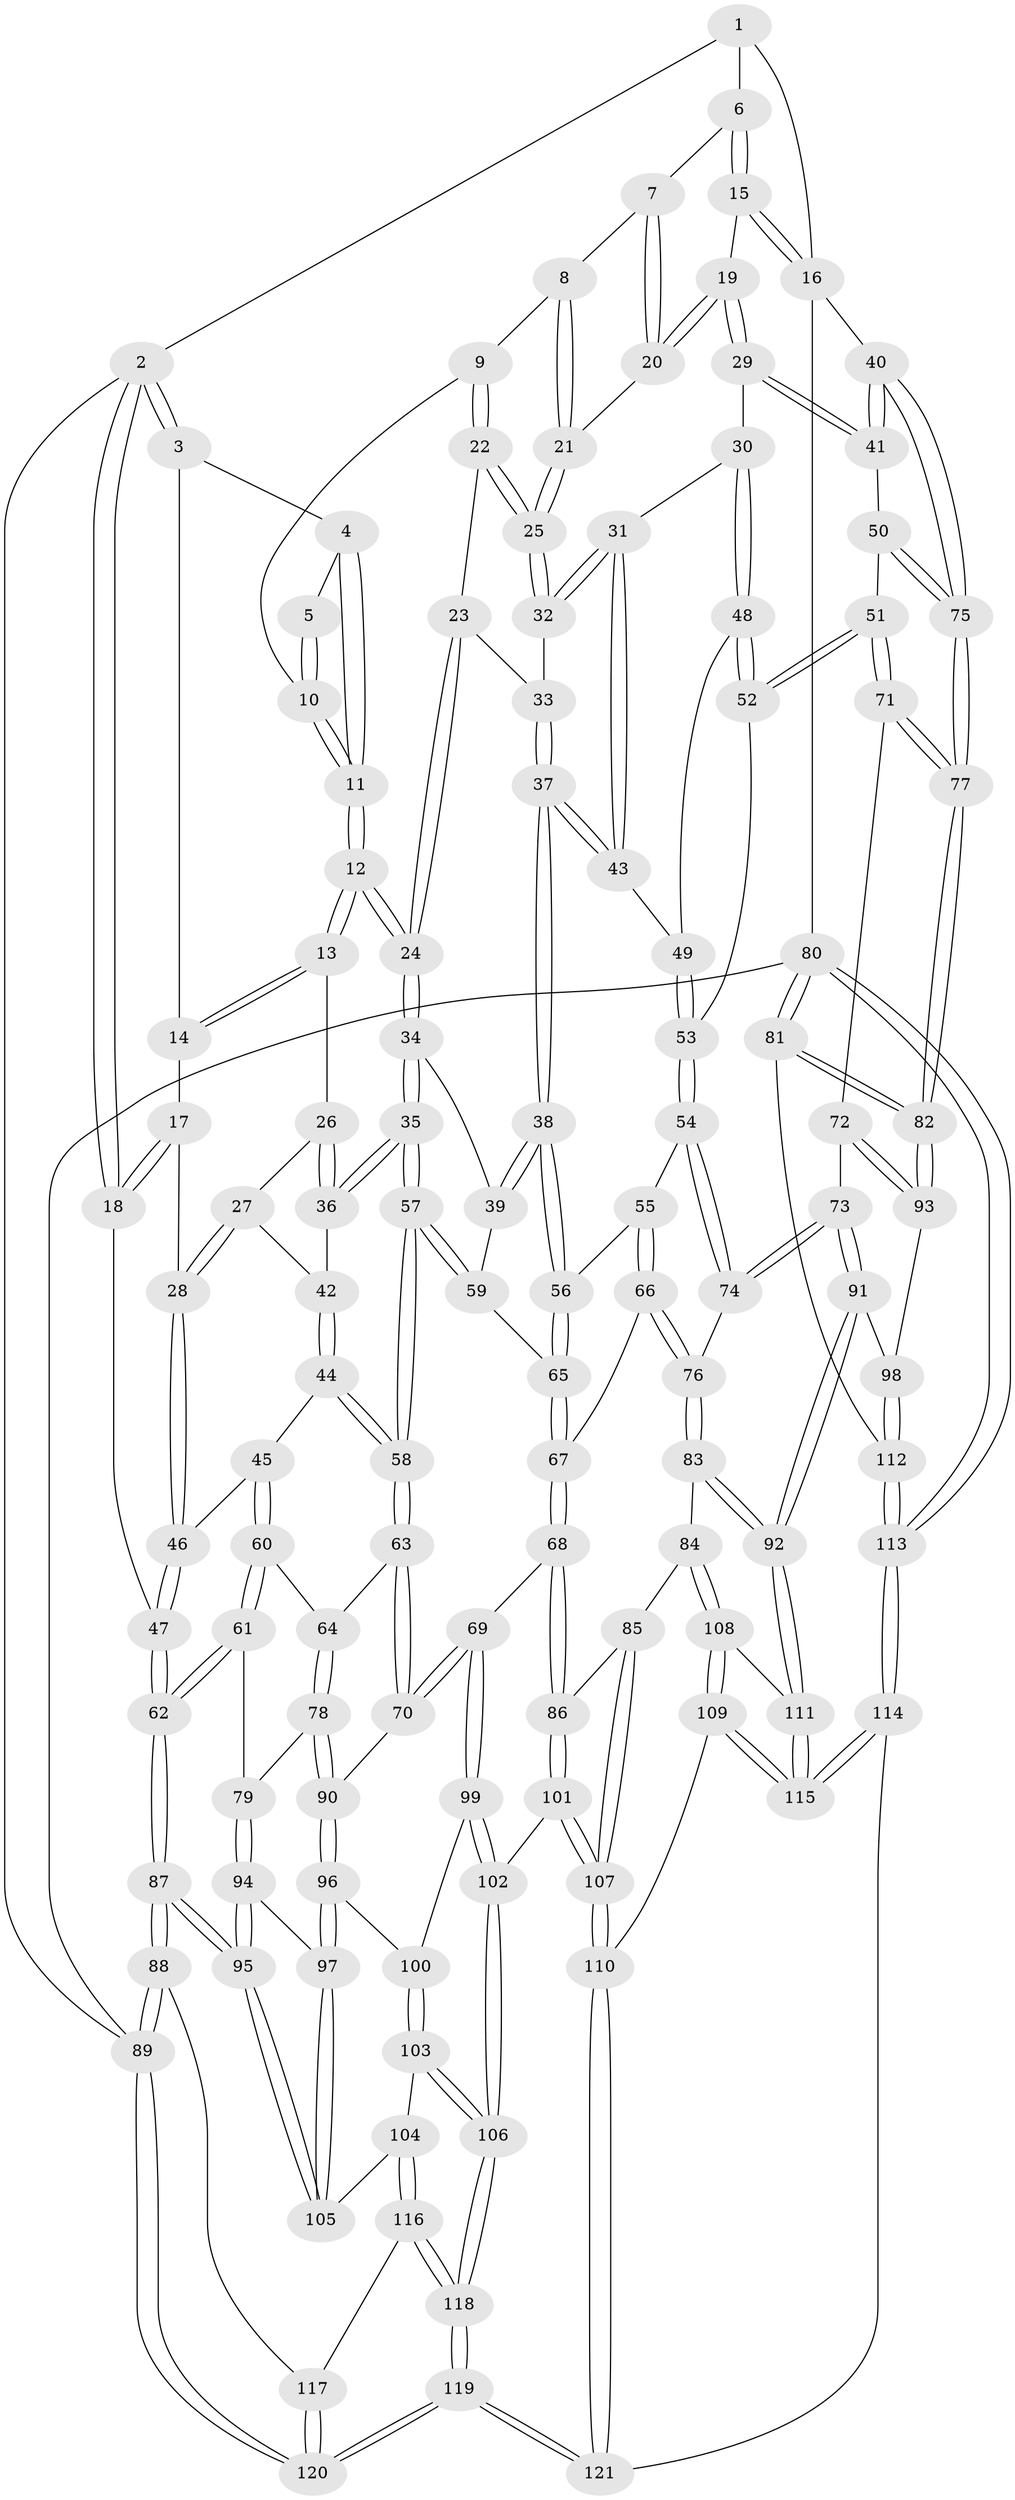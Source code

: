 // coarse degree distribution, {3: 0.15492957746478872, 5: 0.323943661971831, 4: 0.4084507042253521, 6: 0.11267605633802817}
// Generated by graph-tools (version 1.1) at 2025/42/03/06/25 10:42:35]
// undirected, 121 vertices, 299 edges
graph export_dot {
graph [start="1"]
  node [color=gray90,style=filled];
  1 [pos="+0.8062042201963399+0"];
  2 [pos="+0+0"];
  3 [pos="+0.0866913106824087+0"];
  4 [pos="+0.31915004500176286+0"];
  5 [pos="+0.6200027049326656+0"];
  6 [pos="+0.8340435721219382+0"];
  7 [pos="+0.7646092084844579+0.08228682090078687"];
  8 [pos="+0.7206066232799824+0.10515328257463166"];
  9 [pos="+0.6271140898638403+0.10627559995570701"];
  10 [pos="+0.5877667883224399+0.02308972083365538"];
  11 [pos="+0.38493378833998393+0.12648824077935666"];
  12 [pos="+0.3809444298508984+0.14522928130250806"];
  13 [pos="+0.24022984575284972+0.1660207669669314"];
  14 [pos="+0.14662615559375752+0.04541524103913393"];
  15 [pos="+0.9778583866290104+0.14876712026784347"];
  16 [pos="+1+0.14534460265791557"];
  17 [pos="+0.051454229994950855+0.17055022967875996"];
  18 [pos="+0+0.031130831852900533"];
  19 [pos="+0.8976832108695012+0.21988541028896372"];
  20 [pos="+0.8061044440786719+0.15239784040756427"];
  21 [pos="+0.7307281275523848+0.21033009021086044"];
  22 [pos="+0.6080232272393401+0.1618394903809988"];
  23 [pos="+0.5817019461369931+0.18885008373479598"];
  24 [pos="+0.3825008173049916+0.14777749959274444"];
  25 [pos="+0.7244684813070104+0.2324882068928574"];
  26 [pos="+0.22799787720263073+0.18227532283096518"];
  27 [pos="+0.15560774566194172+0.24515818173956538"];
  28 [pos="+0.1102302617188415+0.25518350389024663"];
  29 [pos="+0.8815770928883083+0.2561306787531312"];
  30 [pos="+0.8445098038803754+0.2751792085304759"];
  31 [pos="+0.7390014670888385+0.2750951685478207"];
  32 [pos="+0.7355146119357618+0.2677083126108716"];
  33 [pos="+0.5823470492613461+0.22756491438686144"];
  34 [pos="+0.3989333239115692+0.26875032668913806"];
  35 [pos="+0.3195543104926383+0.3679034991909476"];
  36 [pos="+0.29270706063740276+0.34636107122632986"];
  37 [pos="+0.5654722410672366+0.3455789657188513"];
  38 [pos="+0.5580250233362843+0.35235651197106843"];
  39 [pos="+0.5284903615510625+0.34480121026829086"];
  40 [pos="+1+0.365421659121497"];
  41 [pos="+0.9493447116103104+0.35451963287446364"];
  42 [pos="+0.20658751914983184+0.30975453034760025"];
  43 [pos="+0.6980117177890752+0.3304230580307371"];
  44 [pos="+0.17917961910018498+0.3880422475583473"];
  45 [pos="+0.10783116871320922+0.3868311977346752"];
  46 [pos="+0.08203933167683668+0.3005497334379409"];
  47 [pos="+0+0.35516885844262586"];
  48 [pos="+0.8250582173262416+0.37502982528161977"];
  49 [pos="+0.7054761702111741+0.3452076824261574"];
  50 [pos="+0.9014175067601117+0.46542453030282943"];
  51 [pos="+0.8832785151648306+0.4892557882500795"];
  52 [pos="+0.8249732497386851+0.4469550227616307"];
  53 [pos="+0.7407435537120063+0.44216945041497024"];
  54 [pos="+0.6796108141133642+0.5020341315754854"];
  55 [pos="+0.5963409822914431+0.4453109012818899"];
  56 [pos="+0.5597695835480186+0.3732444165266393"];
  57 [pos="+0.3133737445973307+0.42133306717657676"];
  58 [pos="+0.2966035918650534+0.4526994486131967"];
  59 [pos="+0.41543386587248804+0.42346713622313"];
  60 [pos="+0.07157633903943109+0.4868549292311979"];
  61 [pos="+0+0.5146308108956055"];
  62 [pos="+0+0.4969972839752971"];
  63 [pos="+0.28365709980866394+0.5538038463462973"];
  64 [pos="+0.12186709698853414+0.5146585080928042"];
  65 [pos="+0.474457902713699+0.48048228365690365"];
  66 [pos="+0.5288399346799773+0.552762750573491"];
  67 [pos="+0.46374501187668404+0.5490276822159514"];
  68 [pos="+0.34908885292099434+0.620742798149637"];
  69 [pos="+0.3142950759910244+0.6130123434468623"];
  70 [pos="+0.31030427861511206+0.609677669207271"];
  71 [pos="+0.8892185817571271+0.5180547872796124"];
  72 [pos="+0.7982853990625705+0.621156011079714"];
  73 [pos="+0.7486303893559692+0.646685798414187"];
  74 [pos="+0.6843568830121768+0.6005420519885653"];
  75 [pos="+1+0.39182270878897546"];
  76 [pos="+0.6133445273285034+0.615650381801878"];
  77 [pos="+1+0.6959698926309801"];
  78 [pos="+0.08817366168136835+0.6854381819471471"];
  79 [pos="+0.08644707473089779+0.6856569382442368"];
  80 [pos="+1+1"];
  81 [pos="+1+0.8559955413771172"];
  82 [pos="+1+0.7741252765123647"];
  83 [pos="+0.5507194986014633+0.6961203696869007"];
  84 [pos="+0.4960591680509023+0.740119823742069"];
  85 [pos="+0.47919565064891845+0.7360273009283771"];
  86 [pos="+0.4400257282757396+0.71085142134481"];
  87 [pos="+0+0.8375528550803265"];
  88 [pos="+0+1"];
  89 [pos="+0+1"];
  90 [pos="+0.12643642709892033+0.6915994690600313"];
  91 [pos="+0.7494678476432688+0.7597594553326323"];
  92 [pos="+0.7352262392927006+0.769696153937581"];
  93 [pos="+0.9646716714433679+0.7157814590947006"];
  94 [pos="+0.07549909862346493+0.6950397497496142"];
  95 [pos="+0+0.8339431445064398"];
  96 [pos="+0.14613484743381625+0.758580532825787"];
  97 [pos="+0.07214483091460576+0.8476218094173763"];
  98 [pos="+0.7510001331036736+0.7606840094343678"];
  99 [pos="+0.2769343250400027+0.7464041534126972"];
  100 [pos="+0.19316209809177695+0.7983442728406724"];
  101 [pos="+0.31812757923297064+0.8792486470305063"];
  102 [pos="+0.3160364895877928+0.8791639018267519"];
  103 [pos="+0.18793828629222564+0.8238166288244114"];
  104 [pos="+0.08697342026596579+0.8673658133415953"];
  105 [pos="+0.0700123281500647+0.8537060153002669"];
  106 [pos="+0.25582390281267475+0.9226797384208193"];
  107 [pos="+0.3938057352008553+0.9033371517935341"];
  108 [pos="+0.5171463472004082+0.76879803741725"];
  109 [pos="+0.5064745109111096+0.903673388455163"];
  110 [pos="+0.4269768103224344+0.9379927155192789"];
  111 [pos="+0.6618055851736796+0.8399735181533565"];
  112 [pos="+0.7925045912245419+0.8012018257049499"];
  113 [pos="+0.944766590082285+1"];
  114 [pos="+0.7329273650067463+1"];
  115 [pos="+0.6460410806656707+0.9664225324978126"];
  116 [pos="+0.09481768387344182+0.8841433365375023"];
  117 [pos="+0.05827283345815793+0.9470155997174641"];
  118 [pos="+0.2106827434837131+1"];
  119 [pos="+0.1997209982268772+1"];
  120 [pos="+0.12598882020310814+1"];
  121 [pos="+0.42968885222204195+1"];
  1 -- 2;
  1 -- 6;
  1 -- 16;
  2 -- 3;
  2 -- 3;
  2 -- 18;
  2 -- 18;
  2 -- 89;
  3 -- 4;
  3 -- 14;
  4 -- 5;
  4 -- 11;
  4 -- 11;
  5 -- 10;
  5 -- 10;
  6 -- 7;
  6 -- 15;
  6 -- 15;
  7 -- 8;
  7 -- 20;
  7 -- 20;
  8 -- 9;
  8 -- 21;
  8 -- 21;
  9 -- 10;
  9 -- 22;
  9 -- 22;
  10 -- 11;
  10 -- 11;
  11 -- 12;
  11 -- 12;
  12 -- 13;
  12 -- 13;
  12 -- 24;
  12 -- 24;
  13 -- 14;
  13 -- 14;
  13 -- 26;
  14 -- 17;
  15 -- 16;
  15 -- 16;
  15 -- 19;
  16 -- 40;
  16 -- 80;
  17 -- 18;
  17 -- 18;
  17 -- 28;
  18 -- 47;
  19 -- 20;
  19 -- 20;
  19 -- 29;
  19 -- 29;
  20 -- 21;
  21 -- 25;
  21 -- 25;
  22 -- 23;
  22 -- 25;
  22 -- 25;
  23 -- 24;
  23 -- 24;
  23 -- 33;
  24 -- 34;
  24 -- 34;
  25 -- 32;
  25 -- 32;
  26 -- 27;
  26 -- 36;
  26 -- 36;
  27 -- 28;
  27 -- 28;
  27 -- 42;
  28 -- 46;
  28 -- 46;
  29 -- 30;
  29 -- 41;
  29 -- 41;
  30 -- 31;
  30 -- 48;
  30 -- 48;
  31 -- 32;
  31 -- 32;
  31 -- 43;
  31 -- 43;
  32 -- 33;
  33 -- 37;
  33 -- 37;
  34 -- 35;
  34 -- 35;
  34 -- 39;
  35 -- 36;
  35 -- 36;
  35 -- 57;
  35 -- 57;
  36 -- 42;
  37 -- 38;
  37 -- 38;
  37 -- 43;
  37 -- 43;
  38 -- 39;
  38 -- 39;
  38 -- 56;
  38 -- 56;
  39 -- 59;
  40 -- 41;
  40 -- 41;
  40 -- 75;
  40 -- 75;
  41 -- 50;
  42 -- 44;
  42 -- 44;
  43 -- 49;
  44 -- 45;
  44 -- 58;
  44 -- 58;
  45 -- 46;
  45 -- 60;
  45 -- 60;
  46 -- 47;
  46 -- 47;
  47 -- 62;
  47 -- 62;
  48 -- 49;
  48 -- 52;
  48 -- 52;
  49 -- 53;
  49 -- 53;
  50 -- 51;
  50 -- 75;
  50 -- 75;
  51 -- 52;
  51 -- 52;
  51 -- 71;
  51 -- 71;
  52 -- 53;
  53 -- 54;
  53 -- 54;
  54 -- 55;
  54 -- 74;
  54 -- 74;
  55 -- 56;
  55 -- 66;
  55 -- 66;
  56 -- 65;
  56 -- 65;
  57 -- 58;
  57 -- 58;
  57 -- 59;
  57 -- 59;
  58 -- 63;
  58 -- 63;
  59 -- 65;
  60 -- 61;
  60 -- 61;
  60 -- 64;
  61 -- 62;
  61 -- 62;
  61 -- 79;
  62 -- 87;
  62 -- 87;
  63 -- 64;
  63 -- 70;
  63 -- 70;
  64 -- 78;
  64 -- 78;
  65 -- 67;
  65 -- 67;
  66 -- 67;
  66 -- 76;
  66 -- 76;
  67 -- 68;
  67 -- 68;
  68 -- 69;
  68 -- 86;
  68 -- 86;
  69 -- 70;
  69 -- 70;
  69 -- 99;
  69 -- 99;
  70 -- 90;
  71 -- 72;
  71 -- 77;
  71 -- 77;
  72 -- 73;
  72 -- 93;
  72 -- 93;
  73 -- 74;
  73 -- 74;
  73 -- 91;
  73 -- 91;
  74 -- 76;
  75 -- 77;
  75 -- 77;
  76 -- 83;
  76 -- 83;
  77 -- 82;
  77 -- 82;
  78 -- 79;
  78 -- 90;
  78 -- 90;
  79 -- 94;
  79 -- 94;
  80 -- 81;
  80 -- 81;
  80 -- 113;
  80 -- 113;
  80 -- 89;
  81 -- 82;
  81 -- 82;
  81 -- 112;
  82 -- 93;
  82 -- 93;
  83 -- 84;
  83 -- 92;
  83 -- 92;
  84 -- 85;
  84 -- 108;
  84 -- 108;
  85 -- 86;
  85 -- 107;
  85 -- 107;
  86 -- 101;
  86 -- 101;
  87 -- 88;
  87 -- 88;
  87 -- 95;
  87 -- 95;
  88 -- 89;
  88 -- 89;
  88 -- 117;
  89 -- 120;
  89 -- 120;
  90 -- 96;
  90 -- 96;
  91 -- 92;
  91 -- 92;
  91 -- 98;
  92 -- 111;
  92 -- 111;
  93 -- 98;
  94 -- 95;
  94 -- 95;
  94 -- 97;
  95 -- 105;
  95 -- 105;
  96 -- 97;
  96 -- 97;
  96 -- 100;
  97 -- 105;
  97 -- 105;
  98 -- 112;
  98 -- 112;
  99 -- 100;
  99 -- 102;
  99 -- 102;
  100 -- 103;
  100 -- 103;
  101 -- 102;
  101 -- 107;
  101 -- 107;
  102 -- 106;
  102 -- 106;
  103 -- 104;
  103 -- 106;
  103 -- 106;
  104 -- 105;
  104 -- 116;
  104 -- 116;
  106 -- 118;
  106 -- 118;
  107 -- 110;
  107 -- 110;
  108 -- 109;
  108 -- 109;
  108 -- 111;
  109 -- 110;
  109 -- 115;
  109 -- 115;
  110 -- 121;
  110 -- 121;
  111 -- 115;
  111 -- 115;
  112 -- 113;
  112 -- 113;
  113 -- 114;
  113 -- 114;
  114 -- 115;
  114 -- 115;
  114 -- 121;
  116 -- 117;
  116 -- 118;
  116 -- 118;
  117 -- 120;
  117 -- 120;
  118 -- 119;
  118 -- 119;
  119 -- 120;
  119 -- 120;
  119 -- 121;
  119 -- 121;
}
